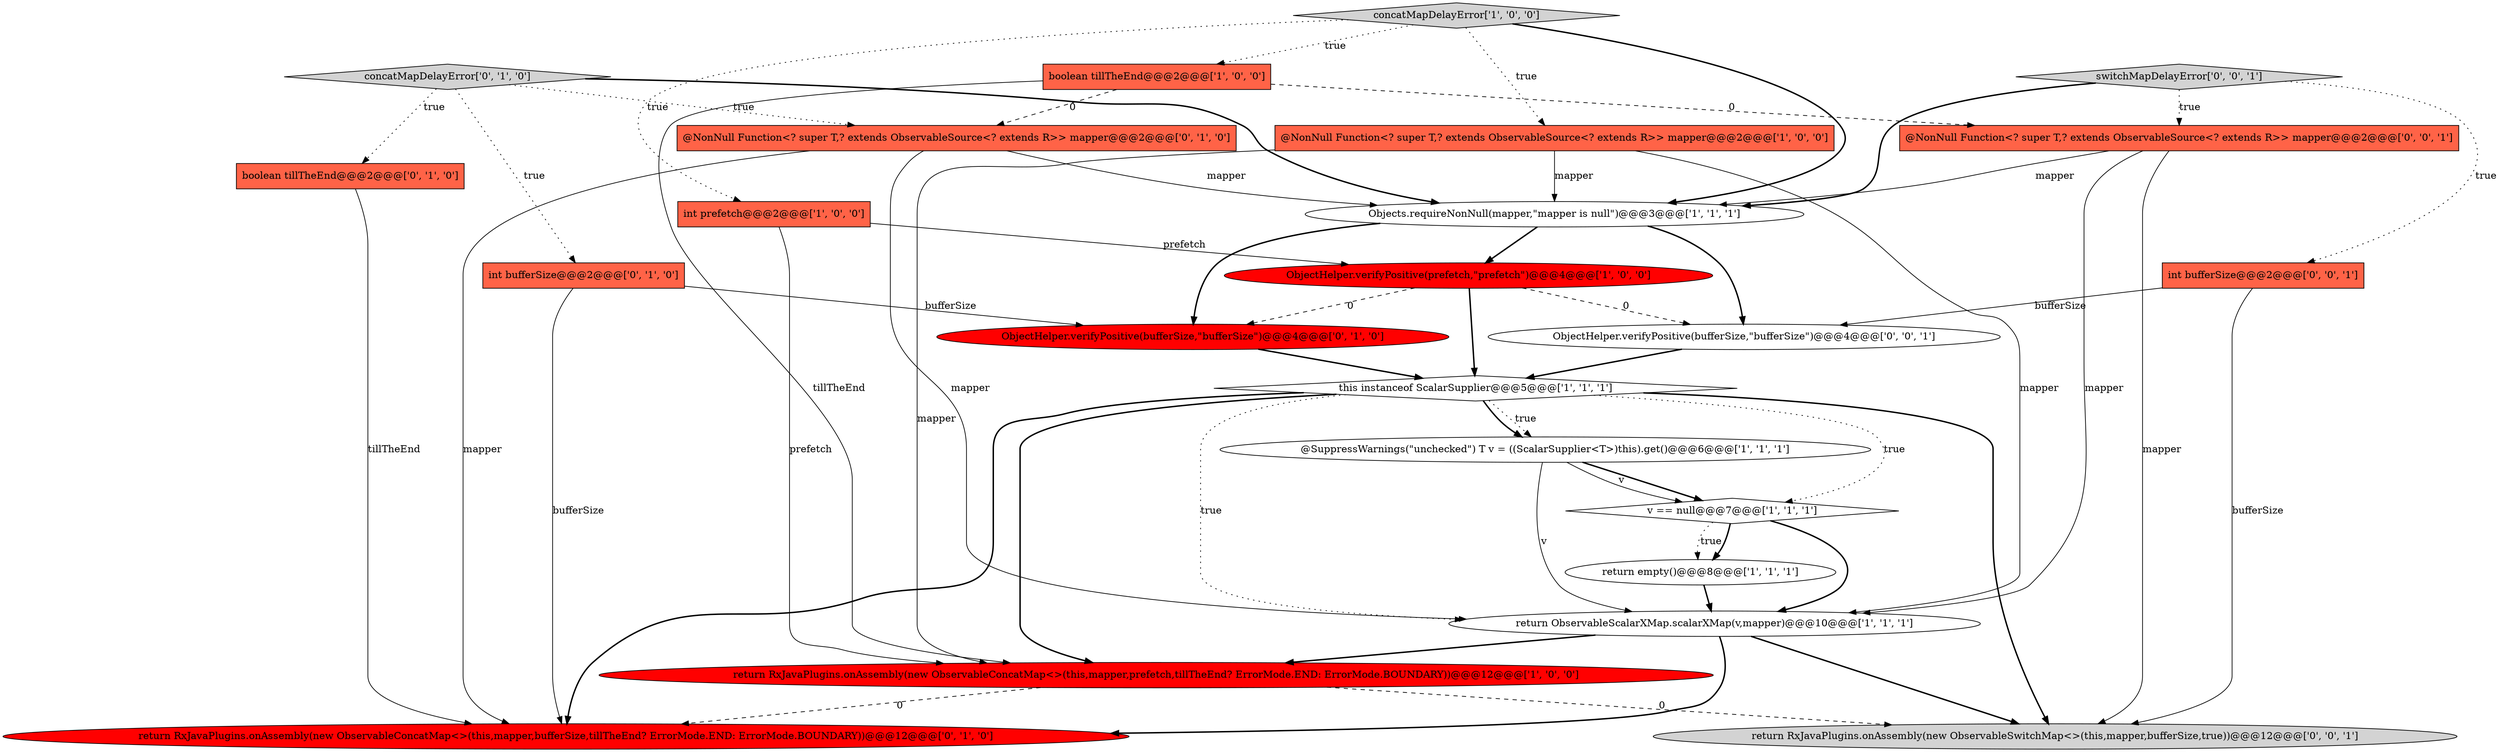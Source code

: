 digraph {
8 [style = filled, label = "@SuppressWarnings(\"unchecked\") T v = ((ScalarSupplier<T>)this).get()@@@6@@@['1', '1', '1']", fillcolor = white, shape = ellipse image = "AAA0AAABBB1BBB"];
1 [style = filled, label = "return empty()@@@8@@@['1', '1', '1']", fillcolor = white, shape = ellipse image = "AAA0AAABBB1BBB"];
9 [style = filled, label = "boolean tillTheEnd@@@2@@@['1', '0', '0']", fillcolor = tomato, shape = box image = "AAA1AAABBB1BBB"];
12 [style = filled, label = "return RxJavaPlugins.onAssembly(new ObservableConcatMap<>(this,mapper,bufferSize,tillTheEnd? ErrorMode.END: ErrorMode.BOUNDARY))@@@12@@@['0', '1', '0']", fillcolor = red, shape = ellipse image = "AAA1AAABBB2BBB"];
19 [style = filled, label = "return RxJavaPlugins.onAssembly(new ObservableSwitchMap<>(this,mapper,bufferSize,true))@@@12@@@['0', '0', '1']", fillcolor = lightgray, shape = ellipse image = "AAA0AAABBB3BBB"];
15 [style = filled, label = "boolean tillTheEnd@@@2@@@['0', '1', '0']", fillcolor = tomato, shape = box image = "AAA0AAABBB2BBB"];
17 [style = filled, label = "ObjectHelper.verifyPositive(bufferSize,\"bufferSize\")@@@4@@@['0', '1', '0']", fillcolor = red, shape = ellipse image = "AAA1AAABBB2BBB"];
18 [style = filled, label = "int bufferSize@@@2@@@['0', '0', '1']", fillcolor = tomato, shape = box image = "AAA0AAABBB3BBB"];
13 [style = filled, label = "concatMapDelayError['0', '1', '0']", fillcolor = lightgray, shape = diamond image = "AAA0AAABBB2BBB"];
0 [style = filled, label = "this instanceof ScalarSupplier@@@5@@@['1', '1', '1']", fillcolor = white, shape = diamond image = "AAA0AAABBB1BBB"];
6 [style = filled, label = "v == null@@@7@@@['1', '1', '1']", fillcolor = white, shape = diamond image = "AAA0AAABBB1BBB"];
16 [style = filled, label = "@NonNull Function<? super T,? extends ObservableSource<? extends R>> mapper@@@2@@@['0', '1', '0']", fillcolor = tomato, shape = box image = "AAA1AAABBB2BBB"];
20 [style = filled, label = "switchMapDelayError['0', '0', '1']", fillcolor = lightgray, shape = diamond image = "AAA0AAABBB3BBB"];
22 [style = filled, label = "ObjectHelper.verifyPositive(bufferSize,\"bufferSize\")@@@4@@@['0', '0', '1']", fillcolor = white, shape = ellipse image = "AAA0AAABBB3BBB"];
11 [style = filled, label = "concatMapDelayError['1', '0', '0']", fillcolor = lightgray, shape = diamond image = "AAA0AAABBB1BBB"];
4 [style = filled, label = "return ObservableScalarXMap.scalarXMap(v,mapper)@@@10@@@['1', '1', '1']", fillcolor = white, shape = ellipse image = "AAA0AAABBB1BBB"];
10 [style = filled, label = "ObjectHelper.verifyPositive(prefetch,\"prefetch\")@@@4@@@['1', '0', '0']", fillcolor = red, shape = ellipse image = "AAA1AAABBB1BBB"];
5 [style = filled, label = "Objects.requireNonNull(mapper,\"mapper is null\")@@@3@@@['1', '1', '1']", fillcolor = white, shape = ellipse image = "AAA0AAABBB1BBB"];
7 [style = filled, label = "@NonNull Function<? super T,? extends ObservableSource<? extends R>> mapper@@@2@@@['1', '0', '0']", fillcolor = tomato, shape = box image = "AAA0AAABBB1BBB"];
21 [style = filled, label = "@NonNull Function<? super T,? extends ObservableSource<? extends R>> mapper@@@2@@@['0', '0', '1']", fillcolor = tomato, shape = box image = "AAA0AAABBB3BBB"];
3 [style = filled, label = "int prefetch@@@2@@@['1', '0', '0']", fillcolor = tomato, shape = box image = "AAA0AAABBB1BBB"];
2 [style = filled, label = "return RxJavaPlugins.onAssembly(new ObservableConcatMap<>(this,mapper,prefetch,tillTheEnd? ErrorMode.END: ErrorMode.BOUNDARY))@@@12@@@['1', '0', '0']", fillcolor = red, shape = ellipse image = "AAA1AAABBB1BBB"];
14 [style = filled, label = "int bufferSize@@@2@@@['0', '1', '0']", fillcolor = tomato, shape = box image = "AAA0AAABBB2BBB"];
11->7 [style = dotted, label="true"];
21->19 [style = solid, label="mapper"];
5->10 [style = bold, label=""];
16->5 [style = solid, label="mapper"];
21->4 [style = solid, label="mapper"];
1->4 [style = bold, label=""];
13->16 [style = dotted, label="true"];
9->16 [style = dashed, label="0"];
2->19 [style = dashed, label="0"];
7->4 [style = solid, label="mapper"];
0->19 [style = bold, label=""];
3->10 [style = solid, label="prefetch"];
9->2 [style = solid, label="tillTheEnd"];
3->2 [style = solid, label="prefetch"];
0->2 [style = bold, label=""];
0->12 [style = bold, label=""];
4->19 [style = bold, label=""];
0->4 [style = dotted, label="true"];
6->1 [style = dotted, label="true"];
14->17 [style = solid, label="bufferSize"];
11->9 [style = dotted, label="true"];
8->6 [style = bold, label=""];
7->5 [style = solid, label="mapper"];
4->2 [style = bold, label=""];
20->21 [style = dotted, label="true"];
10->22 [style = dashed, label="0"];
0->6 [style = dotted, label="true"];
5->17 [style = bold, label=""];
20->5 [style = bold, label=""];
0->8 [style = dotted, label="true"];
7->2 [style = solid, label="mapper"];
6->1 [style = bold, label=""];
6->4 [style = bold, label=""];
11->5 [style = bold, label=""];
2->12 [style = dashed, label="0"];
17->0 [style = bold, label=""];
8->6 [style = solid, label="v"];
22->0 [style = bold, label=""];
9->21 [style = dashed, label="0"];
18->22 [style = solid, label="bufferSize"];
10->0 [style = bold, label=""];
0->8 [style = bold, label=""];
16->4 [style = solid, label="mapper"];
14->12 [style = solid, label="bufferSize"];
13->5 [style = bold, label=""];
20->18 [style = dotted, label="true"];
8->4 [style = solid, label="v"];
18->19 [style = solid, label="bufferSize"];
4->12 [style = bold, label=""];
10->17 [style = dashed, label="0"];
13->15 [style = dotted, label="true"];
16->12 [style = solid, label="mapper"];
21->5 [style = solid, label="mapper"];
15->12 [style = solid, label="tillTheEnd"];
13->14 [style = dotted, label="true"];
11->3 [style = dotted, label="true"];
5->22 [style = bold, label=""];
}

